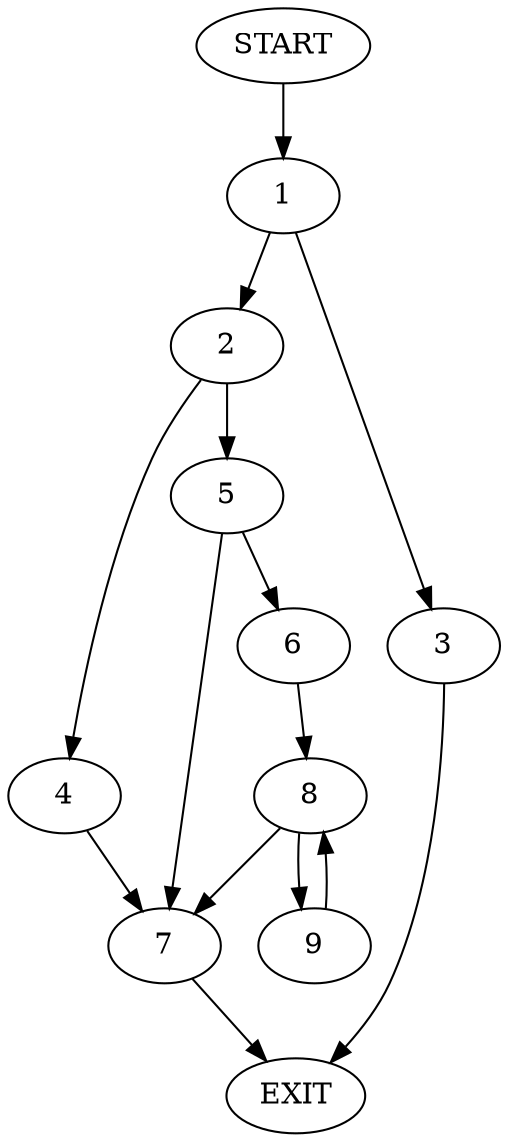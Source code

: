 digraph {
0 [label="START"]
10 [label="EXIT"]
0 -> 1
1 -> 2
1 -> 3
2 -> 4
2 -> 5
3 -> 10
5 -> 6
5 -> 7
4 -> 7
7 -> 10
6 -> 8
8 -> 9
8 -> 7
9 -> 8
}
